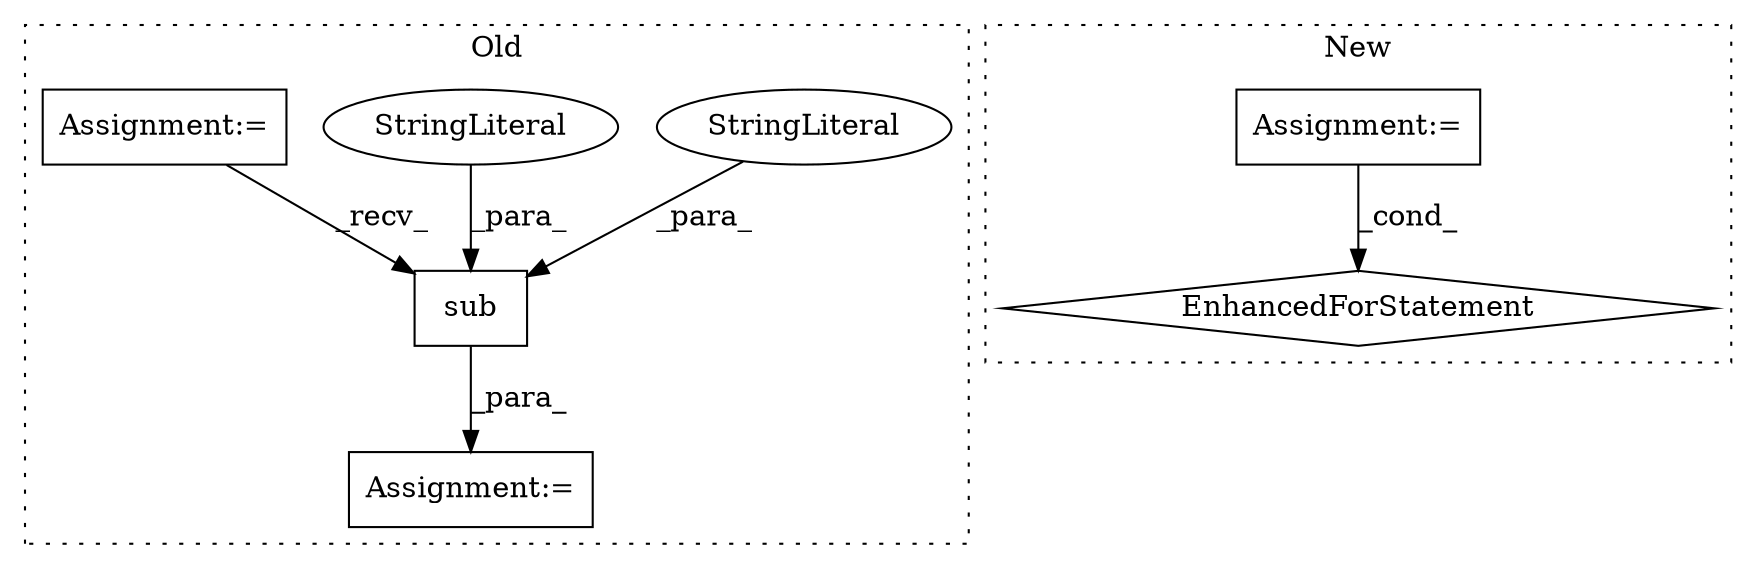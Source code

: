 digraph G {
subgraph cluster0 {
1 [label="sub" a="32" s="1343,1361" l="4,1" shape="box"];
4 [label="StringLiteral" a="45" s="1347" l="7" shape="ellipse"];
5 [label="StringLiteral" a="45" s="1355" l="2" shape="ellipse"];
6 [label="Assignment:=" a="7" s="1382" l="1" shape="box"];
7 [label="Assignment:=" a="7" s="412" l="2" shape="box"];
label = "Old";
style="dotted";
}
subgraph cluster1 {
2 [label="EnhancedForStatement" a="70" s="2145,2219" l="53,2" shape="diamond"];
3 [label="Assignment:=" a="7" s="2145,2219" l="53,2" shape="box"];
label = "New";
style="dotted";
}
1 -> 6 [label="_para_"];
3 -> 2 [label="_cond_"];
4 -> 1 [label="_para_"];
5 -> 1 [label="_para_"];
7 -> 1 [label="_recv_"];
}